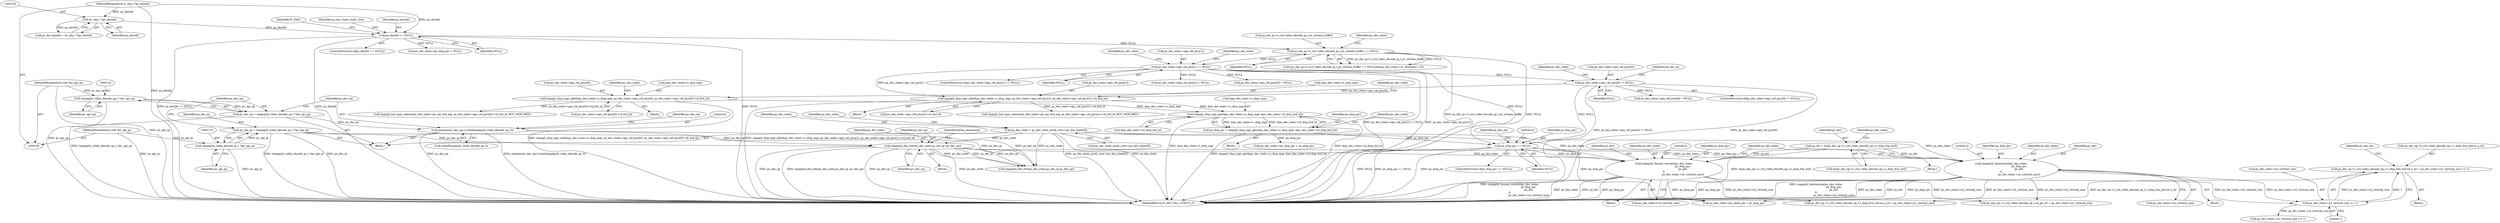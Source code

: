 digraph "0_Android_a86eb798d077b9b25c8f8c77e3c02c2f287c1ce7@pointer" {
"1000894" [label="(Call,ps_dec_op->s_ivd_video_decode_op_t.s_disp_frm_buf.u4_u_ht = ps_dec_state->u2_vertical_size >> 1)"];
"1000902" [label="(Call,ps_dec_state->u2_vertical_size >> 1)"];
"1000706" [label="(Call,impeg2d_deinterlace(ps_dec_state,\n                                            ps_disp_pic,\n                                            ps_dst,\n 0,\n                                            ps_dec_state->u2_vertical_size))"];
"1000331" [label="(Call,impeg2d_dec_hdr(ps_dec_state,ps_dec_ip ,ps_dec_op))"];
"1000170" [label="(Call,ps_dec_state = ps_dec_state_multi_core->ps_dec_state[0])"];
"1000116" [label="(Call,ps_dec_ip = (impeg2d_video_decode_ip_t *)pv_api_ip)"];
"1000118" [label="(Call,(impeg2d_video_decode_ip_t *)pv_api_ip)"];
"1000106" [label="(MethodParameterIn,void *pv_api_ip)"];
"1000126" [label="(Call,memset(ps_dec_op,0,sizeof(impeg2d_video_decode_op_t)))"];
"1000121" [label="(Call,ps_dec_op = (impeg2d_video_decode_op_t *)pv_api_op)"];
"1000123" [label="(Call,(impeg2d_video_decode_op_t *)pv_api_op)"];
"1000107" [label="(MethodParameterIn,void *pv_api_op)"];
"1000511" [label="(Call,ps_disp_pic == NULL)"];
"1000494" [label="(Call,ps_disp_pic = impeg2_disp_mgr_get(&ps_dec_state->s_disp_mgr, &ps_dec_state->i4_disp_buf_id))"];
"1000496" [label="(Call,impeg2_disp_mgr_get(&ps_dec_state->s_disp_mgr, &ps_dec_state->i4_disp_buf_id))"];
"1000442" [label="(Call,impeg2_disp_mgr_add(&ps_dec_state->s_disp_mgr, ps_dec_state->aps_ref_pics[0], ps_dec_state->aps_ref_pics[0]->i4_buf_id))"];
"1000434" [label="(Call,ps_dec_state->aps_ref_pics[0] != NULL)"];
"1000369" [label="(Call,ps_dec_state->aps_ref_pics[1] != NULL)"];
"1000265" [label="(Call,ps_dec_ip->s_ivd_video_decode_ip_t.pv_stream_buffer == NULL)"];
"1000159" [label="(Call,ps_dechdl == NULL)"];
"1000155" [label="(Call,(iv_obj_t *)ps_dechdl)"];
"1000105" [label="(MethodParameterIn,iv_obj_t *ps_dechdl)"];
"1000377" [label="(Call,impeg2_disp_mgr_add(&ps_dec_state->s_disp_mgr, ps_dec_state->aps_ref_pics[1], ps_dec_state->aps_ref_pics[1]->i4_buf_id))"];
"1000687" [label="(Call,ps_dst = &(ps_dec_op->s_ivd_video_decode_op_t.s_disp_frm_buf))"];
"1000716" [label="(Call,impeg2d_format_convert(ps_dec_state,\n                                               ps_disp_pic,\n                                               ps_dst,\n 0,\n                                               ps_dec_state->u2_vertical_size))"];
"1000706" [label="(Call,impeg2d_deinterlace(ps_dec_state,\n                                            ps_disp_pic,\n                                            ps_dst,\n 0,\n                                            ps_dec_state->u2_vertical_size))"];
"1000443" [label="(Call,&ps_dec_state->s_disp_mgr)"];
"1000382" [label="(Call,ps_dec_state->aps_ref_pics[1])"];
"1000172" [label="(Call,ps_dec_state_multi_core->ps_dec_state[0])"];
"1000435" [label="(Call,ps_dec_state->aps_ref_pics[0])"];
"1000710" [label="(Literal,0)"];
"1000721" [label="(Call,ps_dec_state->u2_vertical_size)"];
"1000717" [label="(Identifier,ps_dec_state)"];
"1000105" [label="(MethodParameterIn,iv_obj_t *ps_dechdl)"];
"1000716" [label="(Call,impeg2d_format_convert(ps_dec_state,\n                                               ps_disp_pic,\n                                               ps_dst,\n 0,\n                                               ps_dec_state->u2_vertical_size))"];
"1000708" [label="(Identifier,ps_disp_pic)"];
"1000116" [label="(Call,ps_dec_ip = (impeg2d_video_decode_ip_t *)pv_api_ip)"];
"1000122" [label="(Identifier,ps_dec_op)"];
"1000334" [label="(Identifier,ps_dec_op)"];
"1000271" [label="(Identifier,NULL)"];
"1000378" [label="(Call,&ps_dec_state->s_disp_mgr)"];
"1000689" [label="(Call,&(ps_dec_op->s_ivd_video_decode_op_t.s_disp_frm_buf))"];
"1000902" [label="(Call,ps_dec_state->u2_vertical_size >> 1)"];
"1000377" [label="(Call,impeg2_disp_mgr_add(&ps_dec_state->s_disp_mgr, ps_dec_state->aps_ref_pics[1], ps_dec_state->aps_ref_pics[1]->i4_buf_id))"];
"1000368" [label="(ControlStructure,if(ps_dec_state->aps_ref_pics[1] != NULL))"];
"1000387" [label="(Call,ps_dec_state->aps_ref_pics[1]->i4_buf_id)"];
"1000447" [label="(Call,ps_dec_state->aps_ref_pics[0])"];
"1000367" [label="(Block,)"];
"1000331" [label="(Call,impeg2d_dec_hdr(ps_dec_state,ps_dec_ip ,ps_dec_op))"];
"1000857" [label="(Call,ps_dec_op->s_ivd_video_decode_op_t.s_disp_frm_buf.u4_y_ht = ps_dec_state->u2_vertical_size)"];
"1000121" [label="(Call,ps_dec_op = (impeg2d_video_decode_op_t *)pv_api_op)"];
"1000687" [label="(Call,ps_dst = &(ps_dec_op->s_ivd_video_decode_op_t.s_disp_frm_buf))"];
"1000126" [label="(Call,memset(ps_dec_op,0,sizeof(impeg2d_video_decode_op_t)))"];
"1000496" [label="(Call,impeg2_disp_mgr_get(&ps_dec_state->s_disp_mgr, &ps_dec_state->i4_disp_buf_id))"];
"1000527" [label="(Literal,0)"];
"1000107" [label="(MethodParameterIn,void *pv_api_op)"];
"1000434" [label="(Call,ps_dec_state->aps_ref_pics[0] != NULL)"];
"1000720" [label="(Literal,0)"];
"1000442" [label="(Call,impeg2_disp_mgr_add(&ps_dec_state->s_disp_mgr, ps_dec_state->aps_ref_pics[0], ps_dec_state->aps_ref_pics[0]->i4_buf_id))"];
"1000726" [label="(Identifier,ps_dec_state)"];
"1000239" [label="(Call,ps_dec_state->ps_disp_pic = NULL)"];
"1000510" [label="(ControlStructure,if(ps_disp_pic == NULL))"];
"1000433" [label="(ControlStructure,if(ps_dec_state->aps_ref_pics[0] != NULL))"];
"1000106" [label="(MethodParameterIn,void *pv_api_ip)"];
"1000512" [label="(Identifier,ps_disp_pic)"];
"1000941" [label="(Call,ps_dec_state->u2_vertical_size >> 1)"];
"1000718" [label="(Identifier,ps_disp_pic)"];
"1000375" [label="(Identifier,NULL)"];
"1000894" [label="(Call,ps_dec_op->s_ivd_video_decode_op_t.s_disp_frm_buf.u4_u_ht = ps_dec_state->u2_vertical_size >> 1)"];
"1000161" [label="(Identifier,NULL)"];
"1000370" [label="(Call,ps_dec_state->aps_ref_pics[1])"];
"1000155" [label="(Call,(iv_obj_t *)ps_dechdl)"];
"1000108" [label="(Block,)"];
"1000711" [label="(Call,ps_dec_state->u2_vertical_size)"];
"1000441" [label="(Block,)"];
"1000688" [label="(Identifier,ps_dst)"];
"1000125" [label="(Identifier,pv_api_op)"];
"1000396" [label="(Identifier,ps_dec_state)"];
"1001695" [label="(MethodReturn,IV_API_CALL_STATUS_T)"];
"1000685" [label="(Block,)"];
"1000440" [label="(Identifier,NULL)"];
"1000332" [label="(Identifier,ps_dec_state)"];
"1000333" [label="(Identifier,ps_dec_ip)"];
"1000511" [label="(Call,ps_disp_pic == NULL)"];
"1000481" [label="(Identifier,ps_dec_ip)"];
"1000513" [label="(Identifier,NULL)"];
"1000153" [label="(Call,ps_dec_handle = (iv_obj_t *)ps_dechdl)"];
"1000418" [label="(Call,ps_dec_state->aps_ref_pics[1] = NULL)"];
"1000698" [label="(Identifier,ps_dec_state)"];
"1000158" [label="(ControlStructure,if(ps_dechdl == NULL))"];
"1000911" [label="(Identifier,ps_dec_op)"];
"1000744" [label="(Call,ps_dec_state->ps_deint_pic = ps_disp_pic)"];
"1000274" [label="(Identifier,ps_dec_state)"];
"1000380" [label="(Identifier,ps_dec_state)"];
"1000164" [label="(Identifier,IV_FAIL)"];
"1000494" [label="(Call,ps_disp_pic = impeg2_disp_mgr_get(&ps_dec_state->s_disp_mgr, &ps_dec_state->i4_disp_buf_id))"];
"1000171" [label="(Identifier,ps_dec_state)"];
"1000266" [label="(Call,ps_dec_ip->s_ivd_video_decode_ip_t.pv_stream_buffer)"];
"1000129" [label="(Call,sizeof(impeg2d_video_decode_op_t))"];
"1000507" [label="(Identifier,ps_dec_state)"];
"1000118" [label="(Call,(impeg2d_video_decode_ip_t *)pv_api_ip)"];
"1000376" [label="(Block,)"];
"1000369" [label="(Call,ps_dec_state->aps_ref_pics[1] != NULL)"];
"1000120" [label="(Identifier,pv_api_ip)"];
"1000471" [label="(Call,ps_dec_state->aps_ref_pics[0] = NULL)"];
"1000264" [label="(Call,(ps_dec_ip->s_ivd_video_decode_ip_t.pv_stream_buffer == NULL)&&(ps_dec_state->u1_flushfrm==0))"];
"1000117" [label="(Identifier,ps_dec_ip)"];
"1000715" [label="(Block,)"];
"1000166" [label="(Identifier,ps_dec_state_multi_core)"];
"1000523" [label="(Block,)"];
"1000505" [label="(Call,ps_dec_state->ps_disp_pic = ps_disp_pic)"];
"1000170" [label="(Call,ps_dec_state = ps_dec_state_multi_core->ps_dec_state[0])"];
"1000128" [label="(Literal,0)"];
"1001425" [label="(Call,impeg2d_dec_frm(ps_dec_state,ps_dec_ip,ps_dec_op))"];
"1000707" [label="(Identifier,ps_dec_state)"];
"1000160" [label="(Identifier,ps_dechdl)"];
"1000425" [label="(Call,ps_dec_state->aps_ref_pics[0] = NULL)"];
"1000719" [label="(Identifier,ps_dst)"];
"1000330" [label="(Block,)"];
"1000157" [label="(Identifier,ps_dechdl)"];
"1000179" [label="(Identifier,ps_dec_state)"];
"1000394" [label="(Call,impeg2_buf_mgr_release(ps_dec_state->pv_pic_buf_mg, ps_dec_state->aps_ref_pics[1]->i4_buf_id, BUF_MGR_REF))"];
"1000495" [label="(Identifier,ps_disp_pic)"];
"1000705" [label="(Block,)"];
"1000895" [label="(Call,ps_dec_op->s_ivd_video_decode_op_t.s_disp_frm_buf.u4_u_ht)"];
"1000336" [label="(Identifier,bytes_remaining)"];
"1000763" [label="(Call,ps_dec_op->s_ivd_video_decode_op_t.u4_pic_ht = ps_dec_state->u2_vertical_size)"];
"1000459" [label="(Call,impeg2_buf_mgr_release(ps_dec_state->pv_pic_buf_mg, ps_dec_state->aps_ref_pics[0]->i4_buf_id, BUF_MGR_REF))"];
"1000265" [label="(Call,ps_dec_ip->s_ivd_video_decode_ip_t.pv_stream_buffer == NULL)"];
"1000437" [label="(Identifier,ps_dec_state)"];
"1000903" [label="(Call,ps_dec_state->u2_vertical_size)"];
"1000452" [label="(Call,ps_dec_state->aps_ref_pics[0]->i4_buf_id)"];
"1000501" [label="(Call,&ps_dec_state->i4_disp_buf_id)"];
"1000518" [label="(Identifier,ps_dec_op)"];
"1000497" [label="(Call,&ps_dec_state->s_disp_mgr)"];
"1000159" [label="(Call,ps_dechdl == NULL)"];
"1000127" [label="(Identifier,ps_dec_op)"];
"1000445" [label="(Identifier,ps_dec_state)"];
"1000709" [label="(Identifier,ps_dst)"];
"1000123" [label="(Call,(impeg2d_video_decode_op_t *)pv_api_op)"];
"1000461" [label="(Identifier,ps_dec_state)"];
"1000906" [label="(Literal,1)"];
"1000134" [label="(Identifier,ps_dec_op)"];
"1000894" -> "1000523"  [label="AST: "];
"1000894" -> "1000902"  [label="CFG: "];
"1000895" -> "1000894"  [label="AST: "];
"1000902" -> "1000894"  [label="AST: "];
"1000911" -> "1000894"  [label="CFG: "];
"1000894" -> "1001695"  [label="DDG: ps_dec_op->s_ivd_video_decode_op_t.s_disp_frm_buf.u4_u_ht"];
"1000902" -> "1000894"  [label="DDG: ps_dec_state->u2_vertical_size"];
"1000902" -> "1000894"  [label="DDG: 1"];
"1000902" -> "1000906"  [label="CFG: "];
"1000903" -> "1000902"  [label="AST: "];
"1000906" -> "1000902"  [label="AST: "];
"1000706" -> "1000902"  [label="DDG: ps_dec_state->u2_vertical_size"];
"1000716" -> "1000902"  [label="DDG: ps_dec_state->u2_vertical_size"];
"1000902" -> "1000941"  [label="DDG: ps_dec_state->u2_vertical_size"];
"1000706" -> "1000705"  [label="AST: "];
"1000706" -> "1000711"  [label="CFG: "];
"1000707" -> "1000706"  [label="AST: "];
"1000708" -> "1000706"  [label="AST: "];
"1000709" -> "1000706"  [label="AST: "];
"1000710" -> "1000706"  [label="AST: "];
"1000711" -> "1000706"  [label="AST: "];
"1000726" -> "1000706"  [label="CFG: "];
"1000706" -> "1001695"  [label="DDG: ps_dst"];
"1000706" -> "1001695"  [label="DDG: ps_disp_pic"];
"1000706" -> "1001695"  [label="DDG: impeg2d_deinterlace(ps_dec_state,\n                                            ps_disp_pic,\n                                            ps_dst,\n 0,\n                                            ps_dec_state->u2_vertical_size)"];
"1000706" -> "1001695"  [label="DDG: ps_dec_state"];
"1000331" -> "1000706"  [label="DDG: ps_dec_state"];
"1000170" -> "1000706"  [label="DDG: ps_dec_state"];
"1000511" -> "1000706"  [label="DDG: ps_disp_pic"];
"1000687" -> "1000706"  [label="DDG: ps_dst"];
"1000706" -> "1000744"  [label="DDG: ps_disp_pic"];
"1000706" -> "1000763"  [label="DDG: ps_dec_state->u2_vertical_size"];
"1000706" -> "1000857"  [label="DDG: ps_dec_state->u2_vertical_size"];
"1000331" -> "1000330"  [label="AST: "];
"1000331" -> "1000334"  [label="CFG: "];
"1000332" -> "1000331"  [label="AST: "];
"1000333" -> "1000331"  [label="AST: "];
"1000334" -> "1000331"  [label="AST: "];
"1000336" -> "1000331"  [label="CFG: "];
"1000331" -> "1001695"  [label="DDG: ps_dec_op"];
"1000331" -> "1001695"  [label="DDG: impeg2d_dec_hdr(ps_dec_state,ps_dec_ip ,ps_dec_op)"];
"1000331" -> "1001695"  [label="DDG: ps_dec_ip"];
"1000331" -> "1001695"  [label="DDG: ps_dec_state"];
"1000170" -> "1000331"  [label="DDG: ps_dec_state"];
"1000116" -> "1000331"  [label="DDG: ps_dec_ip"];
"1000126" -> "1000331"  [label="DDG: ps_dec_op"];
"1000331" -> "1000716"  [label="DDG: ps_dec_state"];
"1000331" -> "1001425"  [label="DDG: ps_dec_state"];
"1000331" -> "1001425"  [label="DDG: ps_dec_ip"];
"1000331" -> "1001425"  [label="DDG: ps_dec_op"];
"1000170" -> "1000108"  [label="AST: "];
"1000170" -> "1000172"  [label="CFG: "];
"1000171" -> "1000170"  [label="AST: "];
"1000172" -> "1000170"  [label="AST: "];
"1000179" -> "1000170"  [label="CFG: "];
"1000170" -> "1001695"  [label="DDG: ps_dec_state_multi_core->ps_dec_state[0]"];
"1000170" -> "1001695"  [label="DDG: ps_dec_state"];
"1000170" -> "1000716"  [label="DDG: ps_dec_state"];
"1000170" -> "1001425"  [label="DDG: ps_dec_state"];
"1000116" -> "1000108"  [label="AST: "];
"1000116" -> "1000118"  [label="CFG: "];
"1000117" -> "1000116"  [label="AST: "];
"1000118" -> "1000116"  [label="AST: "];
"1000122" -> "1000116"  [label="CFG: "];
"1000116" -> "1001695"  [label="DDG: ps_dec_ip"];
"1000116" -> "1001695"  [label="DDG: (impeg2d_video_decode_ip_t *)pv_api_ip"];
"1000118" -> "1000116"  [label="DDG: pv_api_ip"];
"1000116" -> "1001425"  [label="DDG: ps_dec_ip"];
"1000118" -> "1000120"  [label="CFG: "];
"1000119" -> "1000118"  [label="AST: "];
"1000120" -> "1000118"  [label="AST: "];
"1000118" -> "1001695"  [label="DDG: pv_api_ip"];
"1000106" -> "1000118"  [label="DDG: pv_api_ip"];
"1000106" -> "1000104"  [label="AST: "];
"1000106" -> "1001695"  [label="DDG: pv_api_ip"];
"1000126" -> "1000108"  [label="AST: "];
"1000126" -> "1000129"  [label="CFG: "];
"1000127" -> "1000126"  [label="AST: "];
"1000128" -> "1000126"  [label="AST: "];
"1000129" -> "1000126"  [label="AST: "];
"1000134" -> "1000126"  [label="CFG: "];
"1000126" -> "1001695"  [label="DDG: memset(ps_dec_op,0,sizeof(impeg2d_video_decode_op_t))"];
"1000126" -> "1001695"  [label="DDG: ps_dec_op"];
"1000121" -> "1000126"  [label="DDG: ps_dec_op"];
"1000126" -> "1001425"  [label="DDG: ps_dec_op"];
"1000121" -> "1000108"  [label="AST: "];
"1000121" -> "1000123"  [label="CFG: "];
"1000122" -> "1000121"  [label="AST: "];
"1000123" -> "1000121"  [label="AST: "];
"1000127" -> "1000121"  [label="CFG: "];
"1000121" -> "1001695"  [label="DDG: (impeg2d_video_decode_op_t *)pv_api_op"];
"1000123" -> "1000121"  [label="DDG: pv_api_op"];
"1000123" -> "1000125"  [label="CFG: "];
"1000124" -> "1000123"  [label="AST: "];
"1000125" -> "1000123"  [label="AST: "];
"1000123" -> "1001695"  [label="DDG: pv_api_op"];
"1000107" -> "1000123"  [label="DDG: pv_api_op"];
"1000107" -> "1000104"  [label="AST: "];
"1000107" -> "1001695"  [label="DDG: pv_api_op"];
"1000511" -> "1000510"  [label="AST: "];
"1000511" -> "1000513"  [label="CFG: "];
"1000512" -> "1000511"  [label="AST: "];
"1000513" -> "1000511"  [label="AST: "];
"1000518" -> "1000511"  [label="CFG: "];
"1000527" -> "1000511"  [label="CFG: "];
"1000511" -> "1001695"  [label="DDG: NULL"];
"1000511" -> "1001695"  [label="DDG: ps_disp_pic == NULL"];
"1000511" -> "1001695"  [label="DDG: ps_disp_pic"];
"1000494" -> "1000511"  [label="DDG: ps_disp_pic"];
"1000434" -> "1000511"  [label="DDG: NULL"];
"1000369" -> "1000511"  [label="DDG: NULL"];
"1000511" -> "1000716"  [label="DDG: ps_disp_pic"];
"1000511" -> "1000744"  [label="DDG: ps_disp_pic"];
"1000494" -> "1000367"  [label="AST: "];
"1000494" -> "1000496"  [label="CFG: "];
"1000495" -> "1000494"  [label="AST: "];
"1000496" -> "1000494"  [label="AST: "];
"1000507" -> "1000494"  [label="CFG: "];
"1000494" -> "1001695"  [label="DDG: impeg2_disp_mgr_get(&ps_dec_state->s_disp_mgr, &ps_dec_state->i4_disp_buf_id)"];
"1000496" -> "1000494"  [label="DDG: &ps_dec_state->s_disp_mgr"];
"1000496" -> "1000494"  [label="DDG: &ps_dec_state->i4_disp_buf_id"];
"1000494" -> "1000505"  [label="DDG: ps_disp_pic"];
"1000496" -> "1000501"  [label="CFG: "];
"1000497" -> "1000496"  [label="AST: "];
"1000501" -> "1000496"  [label="AST: "];
"1000496" -> "1001695"  [label="DDG: &ps_dec_state->s_disp_mgr"];
"1000496" -> "1001695"  [label="DDG: &ps_dec_state->i4_disp_buf_id"];
"1000442" -> "1000496"  [label="DDG: &ps_dec_state->s_disp_mgr"];
"1000377" -> "1000496"  [label="DDG: &ps_dec_state->s_disp_mgr"];
"1000442" -> "1000441"  [label="AST: "];
"1000442" -> "1000452"  [label="CFG: "];
"1000443" -> "1000442"  [label="AST: "];
"1000447" -> "1000442"  [label="AST: "];
"1000452" -> "1000442"  [label="AST: "];
"1000461" -> "1000442"  [label="CFG: "];
"1000442" -> "1001695"  [label="DDG: impeg2_disp_mgr_add(&ps_dec_state->s_disp_mgr, ps_dec_state->aps_ref_pics[0], ps_dec_state->aps_ref_pics[0]->i4_buf_id)"];
"1000434" -> "1000442"  [label="DDG: ps_dec_state->aps_ref_pics[0]"];
"1000442" -> "1000459"  [label="DDG: ps_dec_state->aps_ref_pics[0]->i4_buf_id"];
"1000434" -> "1000433"  [label="AST: "];
"1000434" -> "1000440"  [label="CFG: "];
"1000435" -> "1000434"  [label="AST: "];
"1000440" -> "1000434"  [label="AST: "];
"1000445" -> "1000434"  [label="CFG: "];
"1000481" -> "1000434"  [label="CFG: "];
"1000434" -> "1001695"  [label="DDG: ps_dec_state->aps_ref_pics[0] != NULL"];
"1000434" -> "1001695"  [label="DDG: ps_dec_state->aps_ref_pics[0]"];
"1000369" -> "1000434"  [label="DDG: NULL"];
"1000434" -> "1000471"  [label="DDG: NULL"];
"1000369" -> "1000368"  [label="AST: "];
"1000369" -> "1000375"  [label="CFG: "];
"1000370" -> "1000369"  [label="AST: "];
"1000375" -> "1000369"  [label="AST: "];
"1000380" -> "1000369"  [label="CFG: "];
"1000437" -> "1000369"  [label="CFG: "];
"1000369" -> "1001695"  [label="DDG: ps_dec_state->aps_ref_pics[1] != NULL"];
"1000369" -> "1001695"  [label="DDG: ps_dec_state->aps_ref_pics[1]"];
"1000265" -> "1000369"  [label="DDG: NULL"];
"1000369" -> "1000377"  [label="DDG: ps_dec_state->aps_ref_pics[1]"];
"1000369" -> "1000418"  [label="DDG: NULL"];
"1000369" -> "1000425"  [label="DDG: NULL"];
"1000265" -> "1000264"  [label="AST: "];
"1000265" -> "1000271"  [label="CFG: "];
"1000266" -> "1000265"  [label="AST: "];
"1000271" -> "1000265"  [label="AST: "];
"1000274" -> "1000265"  [label="CFG: "];
"1000264" -> "1000265"  [label="CFG: "];
"1000265" -> "1001695"  [label="DDG: ps_dec_ip->s_ivd_video_decode_ip_t.pv_stream_buffer"];
"1000265" -> "1001695"  [label="DDG: NULL"];
"1000265" -> "1000264"  [label="DDG: ps_dec_ip->s_ivd_video_decode_ip_t.pv_stream_buffer"];
"1000265" -> "1000264"  [label="DDG: NULL"];
"1000159" -> "1000265"  [label="DDG: NULL"];
"1000159" -> "1000158"  [label="AST: "];
"1000159" -> "1000161"  [label="CFG: "];
"1000160" -> "1000159"  [label="AST: "];
"1000161" -> "1000159"  [label="AST: "];
"1000164" -> "1000159"  [label="CFG: "];
"1000166" -> "1000159"  [label="CFG: "];
"1000159" -> "1001695"  [label="DDG: ps_dechdl == NULL"];
"1000159" -> "1001695"  [label="DDG: ps_dechdl"];
"1000159" -> "1001695"  [label="DDG: NULL"];
"1000155" -> "1000159"  [label="DDG: ps_dechdl"];
"1000105" -> "1000159"  [label="DDG: ps_dechdl"];
"1000159" -> "1000239"  [label="DDG: NULL"];
"1000155" -> "1000153"  [label="AST: "];
"1000155" -> "1000157"  [label="CFG: "];
"1000156" -> "1000155"  [label="AST: "];
"1000157" -> "1000155"  [label="AST: "];
"1000153" -> "1000155"  [label="CFG: "];
"1000155" -> "1000153"  [label="DDG: ps_dechdl"];
"1000105" -> "1000155"  [label="DDG: ps_dechdl"];
"1000105" -> "1000104"  [label="AST: "];
"1000105" -> "1001695"  [label="DDG: ps_dechdl"];
"1000377" -> "1000376"  [label="AST: "];
"1000377" -> "1000387"  [label="CFG: "];
"1000378" -> "1000377"  [label="AST: "];
"1000382" -> "1000377"  [label="AST: "];
"1000387" -> "1000377"  [label="AST: "];
"1000396" -> "1000377"  [label="CFG: "];
"1000377" -> "1001695"  [label="DDG: impeg2_disp_mgr_add(&ps_dec_state->s_disp_mgr, ps_dec_state->aps_ref_pics[1], ps_dec_state->aps_ref_pics[1]->i4_buf_id)"];
"1000377" -> "1000394"  [label="DDG: ps_dec_state->aps_ref_pics[1]->i4_buf_id"];
"1000687" -> "1000685"  [label="AST: "];
"1000687" -> "1000689"  [label="CFG: "];
"1000688" -> "1000687"  [label="AST: "];
"1000689" -> "1000687"  [label="AST: "];
"1000698" -> "1000687"  [label="CFG: "];
"1000687" -> "1001695"  [label="DDG: &(ps_dec_op->s_ivd_video_decode_op_t.s_disp_frm_buf)"];
"1000687" -> "1000716"  [label="DDG: ps_dst"];
"1000716" -> "1000715"  [label="AST: "];
"1000716" -> "1000721"  [label="CFG: "];
"1000717" -> "1000716"  [label="AST: "];
"1000718" -> "1000716"  [label="AST: "];
"1000719" -> "1000716"  [label="AST: "];
"1000720" -> "1000716"  [label="AST: "];
"1000721" -> "1000716"  [label="AST: "];
"1000726" -> "1000716"  [label="CFG: "];
"1000716" -> "1001695"  [label="DDG: impeg2d_format_convert(ps_dec_state,\n                                               ps_disp_pic,\n                                               ps_dst,\n 0,\n                                               ps_dec_state->u2_vertical_size)"];
"1000716" -> "1001695"  [label="DDG: ps_dec_state"];
"1000716" -> "1001695"  [label="DDG: ps_dst"];
"1000716" -> "1001695"  [label="DDG: ps_disp_pic"];
"1000716" -> "1000744"  [label="DDG: ps_disp_pic"];
"1000716" -> "1000763"  [label="DDG: ps_dec_state->u2_vertical_size"];
"1000716" -> "1000857"  [label="DDG: ps_dec_state->u2_vertical_size"];
}
